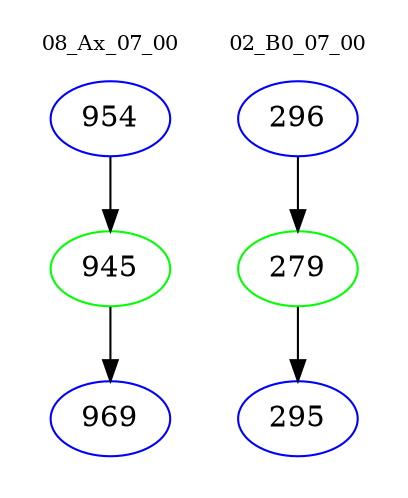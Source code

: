 digraph{
subgraph cluster_0 {
color = white
label = "08_Ax_07_00";
fontsize=10;
T0_954 [label="954", color="blue"]
T0_954 -> T0_945 [color="black"]
T0_945 [label="945", color="green"]
T0_945 -> T0_969 [color="black"]
T0_969 [label="969", color="blue"]
}
subgraph cluster_1 {
color = white
label = "02_B0_07_00";
fontsize=10;
T1_296 [label="296", color="blue"]
T1_296 -> T1_279 [color="black"]
T1_279 [label="279", color="green"]
T1_279 -> T1_295 [color="black"]
T1_295 [label="295", color="blue"]
}
}
